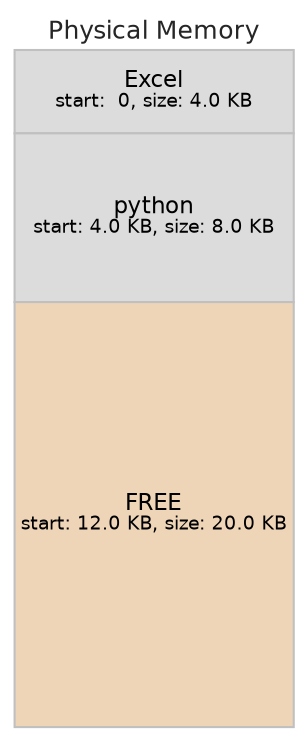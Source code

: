 digraph "graphs/segvar1.json" {
	graph [fontname=Helvetica rankdir=LR ranksep=1.0]
	node [fontname=Helvetica fontsize=8 margin="0.04 0.04" shape=none width=0.8]
	edge [arrowsize=0.4]
	subgraph left {
		physmem [label=<<table border="0.1" cellborder="1" cellspacing="0"><TR><TD border="0.0" ><font face="helvetica" color="grey15" point-size="12">Physical Memory</font></TD></TR><tr><td align="text" color="grey" bgcolor="gainsboro" height="40" port="Excel"><font point-size="11">Excel</font><br></br><font point-size="9">start:  0, size: 4.0 KB</font></td></tr><tr><td align="text" color="grey" bgcolor="gainsboro" height="81" port="python"><font point-size="11">python</font><br></br><font point-size="9">start: 4.0 KB, size: 8.0 KB</font></td></tr><tr><td align="text" color="grey" bgcolor="bisque2" height="204" port="FREE"><font point-size="11">FREE</font><br></br><font point-size="9">start: 12.0 KB, size: 20.0 KB</font></td></tr></table>>]
		rank=sink
	}
}
